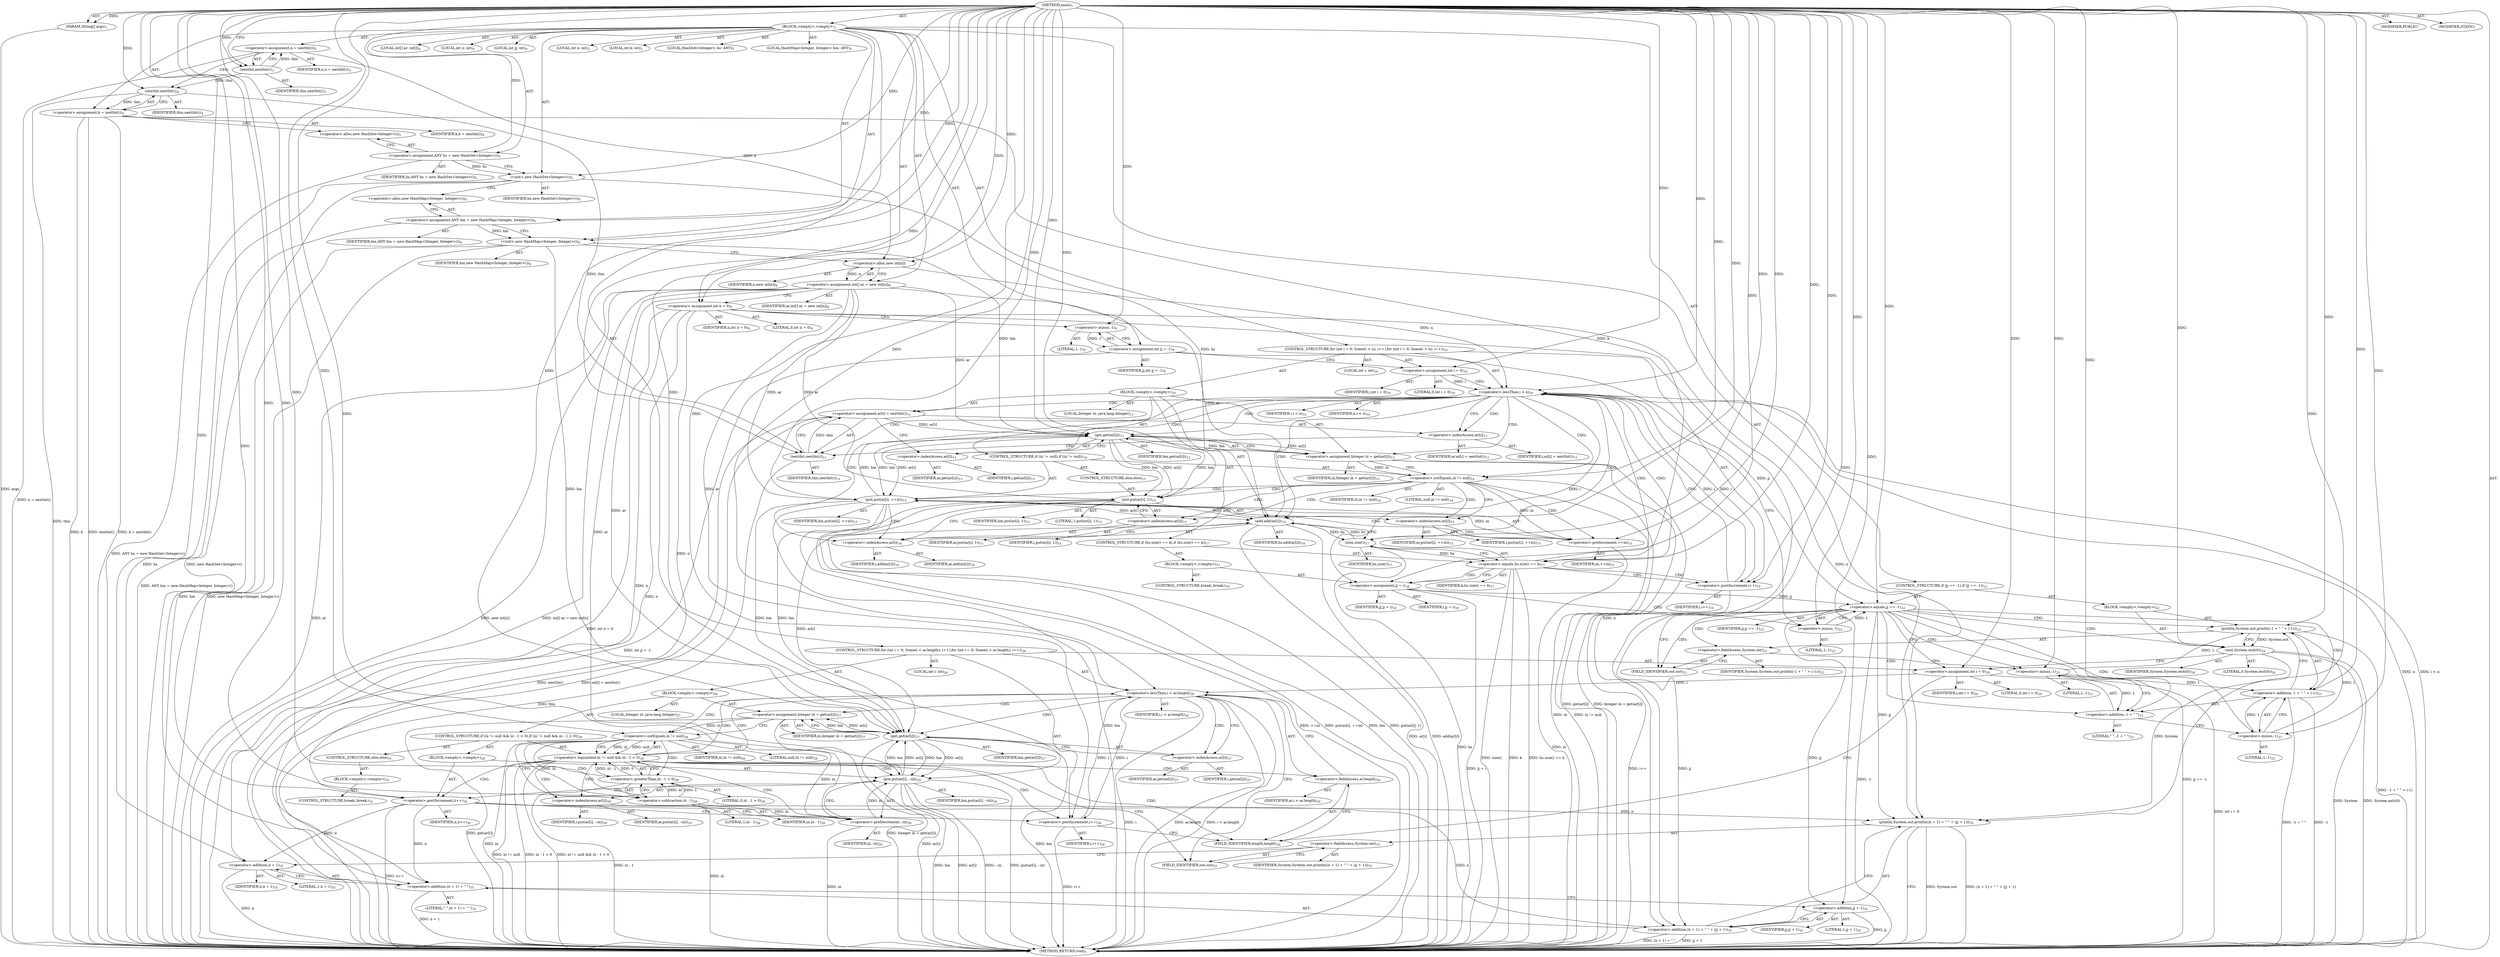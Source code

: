 digraph "main" {  
"21" [label = <(METHOD,main)<SUB>1</SUB>> ]
"22" [label = <(PARAM,String[] args)<SUB>1</SUB>> ]
"23" [label = <(BLOCK,&lt;empty&gt;,&lt;empty&gt;)<SUB>1</SUB>> ]
"24" [label = <(LOCAL,int n: int)<SUB>2</SUB>> ]
"25" [label = <(LOCAL,int k: int)<SUB>2</SUB>> ]
"26" [label = <(&lt;operator&gt;.assignment,n = nextInt())<SUB>3</SUB>> ]
"27" [label = <(IDENTIFIER,n,n = nextInt())<SUB>3</SUB>> ]
"28" [label = <(nextInt,nextInt())<SUB>3</SUB>> ]
"29" [label = <(IDENTIFIER,this,nextInt())<SUB>3</SUB>> ]
"30" [label = <(&lt;operator&gt;.assignment,k = nextInt())<SUB>4</SUB>> ]
"31" [label = <(IDENTIFIER,k,k = nextInt())<SUB>4</SUB>> ]
"32" [label = <(nextInt,nextInt())<SUB>4</SUB>> ]
"33" [label = <(IDENTIFIER,this,nextInt())<SUB>4</SUB>> ]
"4" [label = <(LOCAL,HashSet&lt;Integer&gt; hs: ANY)<SUB>5</SUB>> ]
"34" [label = <(&lt;operator&gt;.assignment,ANY hs = new HashSet&lt;Integer&gt;())<SUB>5</SUB>> ]
"35" [label = <(IDENTIFIER,hs,ANY hs = new HashSet&lt;Integer&gt;())<SUB>5</SUB>> ]
"36" [label = <(&lt;operator&gt;.alloc,new HashSet&lt;Integer&gt;())<SUB>5</SUB>> ]
"37" [label = <(&lt;init&gt;,new HashSet&lt;Integer&gt;())<SUB>5</SUB>> ]
"3" [label = <(IDENTIFIER,hs,new HashSet&lt;Integer&gt;())<SUB>5</SUB>> ]
"6" [label = <(LOCAL,HashMap&lt;Integer, Integer&gt; hm: ANY)<SUB>6</SUB>> ]
"38" [label = <(&lt;operator&gt;.assignment,ANY hm = new HashMap&lt;Integer, Integer&gt;())<SUB>6</SUB>> ]
"39" [label = <(IDENTIFIER,hm,ANY hm = new HashMap&lt;Integer, Integer&gt;())<SUB>6</SUB>> ]
"40" [label = <(&lt;operator&gt;.alloc,new HashMap&lt;Integer, Integer&gt;())<SUB>6</SUB>> ]
"41" [label = <(&lt;init&gt;,new HashMap&lt;Integer, Integer&gt;())<SUB>6</SUB>> ]
"5" [label = <(IDENTIFIER,hm,new HashMap&lt;Integer, Integer&gt;())<SUB>6</SUB>> ]
"42" [label = <(LOCAL,int[] ar: int[])<SUB>8</SUB>> ]
"43" [label = <(&lt;operator&gt;.assignment,int[] ar = new int[n])<SUB>8</SUB>> ]
"44" [label = <(IDENTIFIER,ar,int[] ar = new int[n])<SUB>8</SUB>> ]
"45" [label = <(&lt;operator&gt;.alloc,new int[n])> ]
"46" [label = <(IDENTIFIER,n,new int[n])<SUB>8</SUB>> ]
"47" [label = <(LOCAL,int ii: int)<SUB>9</SUB>> ]
"48" [label = <(LOCAL,int jj: int)<SUB>9</SUB>> ]
"49" [label = <(&lt;operator&gt;.assignment,int ii = 0)<SUB>9</SUB>> ]
"50" [label = <(IDENTIFIER,ii,int ii = 0)<SUB>9</SUB>> ]
"51" [label = <(LITERAL,0,int ii = 0)<SUB>9</SUB>> ]
"52" [label = <(&lt;operator&gt;.assignment,int jj = -1)<SUB>9</SUB>> ]
"53" [label = <(IDENTIFIER,jj,int jj = -1)<SUB>9</SUB>> ]
"54" [label = <(&lt;operator&gt;.minus,-1)<SUB>9</SUB>> ]
"55" [label = <(LITERAL,1,-1)<SUB>9</SUB>> ]
"56" [label = <(CONTROL_STRUCTURE,for (int i = 0; Some(i &lt; n); i++),for (int i = 0; Some(i &lt; n); i++))<SUB>10</SUB>> ]
"57" [label = <(LOCAL,int i: int)<SUB>10</SUB>> ]
"58" [label = <(&lt;operator&gt;.assignment,int i = 0)<SUB>10</SUB>> ]
"59" [label = <(IDENTIFIER,i,int i = 0)<SUB>10</SUB>> ]
"60" [label = <(LITERAL,0,int i = 0)<SUB>10</SUB>> ]
"61" [label = <(&lt;operator&gt;.lessThan,i &lt; n)<SUB>10</SUB>> ]
"62" [label = <(IDENTIFIER,i,i &lt; n)<SUB>10</SUB>> ]
"63" [label = <(IDENTIFIER,n,i &lt; n)<SUB>10</SUB>> ]
"64" [label = <(&lt;operator&gt;.postIncrement,i++)<SUB>10</SUB>> ]
"65" [label = <(IDENTIFIER,i,i++)<SUB>10</SUB>> ]
"66" [label = <(BLOCK,&lt;empty&gt;,&lt;empty&gt;)<SUB>10</SUB>> ]
"67" [label = <(&lt;operator&gt;.assignment,ar[i] = nextInt())<SUB>11</SUB>> ]
"68" [label = <(&lt;operator&gt;.indexAccess,ar[i])<SUB>11</SUB>> ]
"69" [label = <(IDENTIFIER,ar,ar[i] = nextInt())<SUB>11</SUB>> ]
"70" [label = <(IDENTIFIER,i,ar[i] = nextInt())<SUB>11</SUB>> ]
"71" [label = <(nextInt,nextInt())<SUB>11</SUB>> ]
"72" [label = <(IDENTIFIER,this,nextInt())<SUB>11</SUB>> ]
"73" [label = <(LOCAL,Integer iii: java.lang.Integer)<SUB>13</SUB>> ]
"74" [label = <(&lt;operator&gt;.assignment,Integer iii = get(ar[i]))<SUB>13</SUB>> ]
"75" [label = <(IDENTIFIER,iii,Integer iii = get(ar[i]))<SUB>13</SUB>> ]
"76" [label = <(get,get(ar[i]))<SUB>13</SUB>> ]
"77" [label = <(IDENTIFIER,hm,get(ar[i]))<SUB>13</SUB>> ]
"78" [label = <(&lt;operator&gt;.indexAccess,ar[i])<SUB>13</SUB>> ]
"79" [label = <(IDENTIFIER,ar,get(ar[i]))<SUB>13</SUB>> ]
"80" [label = <(IDENTIFIER,i,get(ar[i]))<SUB>13</SUB>> ]
"81" [label = <(CONTROL_STRUCTURE,if (iii != null),if (iii != null))<SUB>14</SUB>> ]
"82" [label = <(&lt;operator&gt;.notEquals,iii != null)<SUB>14</SUB>> ]
"83" [label = <(IDENTIFIER,iii,iii != null)<SUB>14</SUB>> ]
"84" [label = <(LITERAL,null,iii != null)<SUB>14</SUB>> ]
"85" [label = <(put,put(ar[i], ++iii))<SUB>15</SUB>> ]
"86" [label = <(IDENTIFIER,hm,put(ar[i], ++iii))<SUB>15</SUB>> ]
"87" [label = <(&lt;operator&gt;.indexAccess,ar[i])<SUB>15</SUB>> ]
"88" [label = <(IDENTIFIER,ar,put(ar[i], ++iii))<SUB>15</SUB>> ]
"89" [label = <(IDENTIFIER,i,put(ar[i], ++iii))<SUB>15</SUB>> ]
"90" [label = <(&lt;operator&gt;.preIncrement,++iii)<SUB>15</SUB>> ]
"91" [label = <(IDENTIFIER,iii,++iii)<SUB>15</SUB>> ]
"92" [label = <(CONTROL_STRUCTURE,else,else)<SUB>15</SUB>> ]
"93" [label = <(put,put(ar[i], 1))<SUB>15</SUB>> ]
"94" [label = <(IDENTIFIER,hm,put(ar[i], 1))<SUB>15</SUB>> ]
"95" [label = <(&lt;operator&gt;.indexAccess,ar[i])<SUB>15</SUB>> ]
"96" [label = <(IDENTIFIER,ar,put(ar[i], 1))<SUB>15</SUB>> ]
"97" [label = <(IDENTIFIER,i,put(ar[i], 1))<SUB>15</SUB>> ]
"98" [label = <(LITERAL,1,put(ar[i], 1))<SUB>15</SUB>> ]
"99" [label = <(add,add(ar[i]))<SUB>16</SUB>> ]
"100" [label = <(IDENTIFIER,hs,add(ar[i]))<SUB>16</SUB>> ]
"101" [label = <(&lt;operator&gt;.indexAccess,ar[i])<SUB>16</SUB>> ]
"102" [label = <(IDENTIFIER,ar,add(ar[i]))<SUB>16</SUB>> ]
"103" [label = <(IDENTIFIER,i,add(ar[i]))<SUB>16</SUB>> ]
"104" [label = <(CONTROL_STRUCTURE,if (hs.size() == k),if (hs.size() == k))<SUB>17</SUB>> ]
"105" [label = <(&lt;operator&gt;.equals,hs.size() == k)<SUB>17</SUB>> ]
"106" [label = <(size,size())<SUB>17</SUB>> ]
"107" [label = <(IDENTIFIER,hs,size())<SUB>17</SUB>> ]
"108" [label = <(IDENTIFIER,k,hs.size() == k)<SUB>17</SUB>> ]
"109" [label = <(BLOCK,&lt;empty&gt;,&lt;empty&gt;)<SUB>17</SUB>> ]
"110" [label = <(&lt;operator&gt;.assignment,jj = i)<SUB>18</SUB>> ]
"111" [label = <(IDENTIFIER,jj,jj = i)<SUB>18</SUB>> ]
"112" [label = <(IDENTIFIER,i,jj = i)<SUB>18</SUB>> ]
"113" [label = <(CONTROL_STRUCTURE,break;,break;)<SUB>19</SUB>> ]
"114" [label = <(CONTROL_STRUCTURE,if (jj == -1),if (jj == -1))<SUB>22</SUB>> ]
"115" [label = <(&lt;operator&gt;.equals,jj == -1)<SUB>22</SUB>> ]
"116" [label = <(IDENTIFIER,jj,jj == -1)<SUB>22</SUB>> ]
"117" [label = <(&lt;operator&gt;.minus,-1)<SUB>22</SUB>> ]
"118" [label = <(LITERAL,1,-1)<SUB>22</SUB>> ]
"119" [label = <(BLOCK,&lt;empty&gt;,&lt;empty&gt;)<SUB>22</SUB>> ]
"120" [label = <(println,System.out.println(-1 + &quot; &quot; + (-1)))<SUB>23</SUB>> ]
"121" [label = <(&lt;operator&gt;.fieldAccess,System.out)<SUB>23</SUB>> ]
"122" [label = <(IDENTIFIER,System,System.out.println(-1 + &quot; &quot; + (-1)))<SUB>23</SUB>> ]
"123" [label = <(FIELD_IDENTIFIER,out,out)<SUB>23</SUB>> ]
"124" [label = <(&lt;operator&gt;.addition,-1 + &quot; &quot; + (-1))<SUB>23</SUB>> ]
"125" [label = <(&lt;operator&gt;.addition,-1 + &quot; &quot;)<SUB>23</SUB>> ]
"126" [label = <(&lt;operator&gt;.minus,-1)<SUB>23</SUB>> ]
"127" [label = <(LITERAL,1,-1)<SUB>23</SUB>> ]
"128" [label = <(LITERAL,&quot; &quot;,-1 + &quot; &quot;)<SUB>23</SUB>> ]
"129" [label = <(&lt;operator&gt;.minus,-1)<SUB>23</SUB>> ]
"130" [label = <(LITERAL,1,-1)<SUB>23</SUB>> ]
"131" [label = <(exit,System.exit(0))<SUB>24</SUB>> ]
"132" [label = <(IDENTIFIER,System,System.exit(0))<SUB>24</SUB>> ]
"133" [label = <(LITERAL,0,System.exit(0))<SUB>24</SUB>> ]
"134" [label = <(CONTROL_STRUCTURE,for (int i = 0; Some(i &lt; ar.length); i++),for (int i = 0; Some(i &lt; ar.length); i++))<SUB>26</SUB>> ]
"135" [label = <(LOCAL,int i: int)<SUB>26</SUB>> ]
"136" [label = <(&lt;operator&gt;.assignment,int i = 0)<SUB>26</SUB>> ]
"137" [label = <(IDENTIFIER,i,int i = 0)<SUB>26</SUB>> ]
"138" [label = <(LITERAL,0,int i = 0)<SUB>26</SUB>> ]
"139" [label = <(&lt;operator&gt;.lessThan,i &lt; ar.length)<SUB>26</SUB>> ]
"140" [label = <(IDENTIFIER,i,i &lt; ar.length)<SUB>26</SUB>> ]
"141" [label = <(&lt;operator&gt;.fieldAccess,ar.length)<SUB>26</SUB>> ]
"142" [label = <(IDENTIFIER,ar,i &lt; ar.length)<SUB>26</SUB>> ]
"143" [label = <(FIELD_IDENTIFIER,length,length)<SUB>26</SUB>> ]
"144" [label = <(&lt;operator&gt;.postIncrement,i++)<SUB>26</SUB>> ]
"145" [label = <(IDENTIFIER,i,i++)<SUB>26</SUB>> ]
"146" [label = <(BLOCK,&lt;empty&gt;,&lt;empty&gt;)<SUB>26</SUB>> ]
"147" [label = <(LOCAL,Integer iii: java.lang.Integer)<SUB>27</SUB>> ]
"148" [label = <(&lt;operator&gt;.assignment,Integer iii = get(ar[i]))<SUB>27</SUB>> ]
"149" [label = <(IDENTIFIER,iii,Integer iii = get(ar[i]))<SUB>27</SUB>> ]
"150" [label = <(get,get(ar[i]))<SUB>27</SUB>> ]
"151" [label = <(IDENTIFIER,hm,get(ar[i]))<SUB>27</SUB>> ]
"152" [label = <(&lt;operator&gt;.indexAccess,ar[i])<SUB>27</SUB>> ]
"153" [label = <(IDENTIFIER,ar,get(ar[i]))<SUB>27</SUB>> ]
"154" [label = <(IDENTIFIER,i,get(ar[i]))<SUB>27</SUB>> ]
"155" [label = <(CONTROL_STRUCTURE,if (iii != null &amp;&amp; iii - 1 &gt; 0),if (iii != null &amp;&amp; iii - 1 &gt; 0))<SUB>28</SUB>> ]
"156" [label = <(&lt;operator&gt;.logicalAnd,iii != null &amp;&amp; iii - 1 &gt; 0)<SUB>28</SUB>> ]
"157" [label = <(&lt;operator&gt;.notEquals,iii != null)<SUB>28</SUB>> ]
"158" [label = <(IDENTIFIER,iii,iii != null)<SUB>28</SUB>> ]
"159" [label = <(LITERAL,null,iii != null)<SUB>28</SUB>> ]
"160" [label = <(&lt;operator&gt;.greaterThan,iii - 1 &gt; 0)<SUB>28</SUB>> ]
"161" [label = <(&lt;operator&gt;.subtraction,iii - 1)<SUB>28</SUB>> ]
"162" [label = <(IDENTIFIER,iii,iii - 1)<SUB>28</SUB>> ]
"163" [label = <(LITERAL,1,iii - 1)<SUB>28</SUB>> ]
"164" [label = <(LITERAL,0,iii - 1 &gt; 0)<SUB>28</SUB>> ]
"165" [label = <(BLOCK,&lt;empty&gt;,&lt;empty&gt;)<SUB>28</SUB>> ]
"166" [label = <(put,put(ar[i], --iii))<SUB>29</SUB>> ]
"167" [label = <(IDENTIFIER,hm,put(ar[i], --iii))<SUB>29</SUB>> ]
"168" [label = <(&lt;operator&gt;.indexAccess,ar[i])<SUB>29</SUB>> ]
"169" [label = <(IDENTIFIER,ar,put(ar[i], --iii))<SUB>29</SUB>> ]
"170" [label = <(IDENTIFIER,i,put(ar[i], --iii))<SUB>29</SUB>> ]
"171" [label = <(&lt;operator&gt;.preDecrement,--iii)<SUB>29</SUB>> ]
"172" [label = <(IDENTIFIER,iii,--iii)<SUB>29</SUB>> ]
"173" [label = <(&lt;operator&gt;.postIncrement,ii++)<SUB>30</SUB>> ]
"174" [label = <(IDENTIFIER,ii,ii++)<SUB>30</SUB>> ]
"175" [label = <(CONTROL_STRUCTURE,else,else)<SUB>31</SUB>> ]
"176" [label = <(BLOCK,&lt;empty&gt;,&lt;empty&gt;)<SUB>31</SUB>> ]
"177" [label = <(CONTROL_STRUCTURE,break;,break;)<SUB>32</SUB>> ]
"178" [label = <(println,System.out.println((ii + 1) + &quot; &quot; + (jj + 1)))<SUB>35</SUB>> ]
"179" [label = <(&lt;operator&gt;.fieldAccess,System.out)<SUB>35</SUB>> ]
"180" [label = <(IDENTIFIER,System,System.out.println((ii + 1) + &quot; &quot; + (jj + 1)))<SUB>35</SUB>> ]
"181" [label = <(FIELD_IDENTIFIER,out,out)<SUB>35</SUB>> ]
"182" [label = <(&lt;operator&gt;.addition,(ii + 1) + &quot; &quot; + (jj + 1))<SUB>35</SUB>> ]
"183" [label = <(&lt;operator&gt;.addition,(ii + 1) + &quot; &quot;)<SUB>35</SUB>> ]
"184" [label = <(&lt;operator&gt;.addition,ii + 1)<SUB>35</SUB>> ]
"185" [label = <(IDENTIFIER,ii,ii + 1)<SUB>35</SUB>> ]
"186" [label = <(LITERAL,1,ii + 1)<SUB>35</SUB>> ]
"187" [label = <(LITERAL,&quot; &quot;,(ii + 1) + &quot; &quot;)<SUB>35</SUB>> ]
"188" [label = <(&lt;operator&gt;.addition,jj + 1)<SUB>35</SUB>> ]
"189" [label = <(IDENTIFIER,jj,jj + 1)<SUB>35</SUB>> ]
"190" [label = <(LITERAL,1,jj + 1)<SUB>35</SUB>> ]
"191" [label = <(MODIFIER,PUBLIC)> ]
"192" [label = <(MODIFIER,STATIC)> ]
"193" [label = <(METHOD_RETURN,void)<SUB>1</SUB>> ]
  "21" -> "22"  [ label = "AST: "] 
  "21" -> "23"  [ label = "AST: "] 
  "21" -> "191"  [ label = "AST: "] 
  "21" -> "192"  [ label = "AST: "] 
  "21" -> "193"  [ label = "AST: "] 
  "23" -> "24"  [ label = "AST: "] 
  "23" -> "25"  [ label = "AST: "] 
  "23" -> "26"  [ label = "AST: "] 
  "23" -> "30"  [ label = "AST: "] 
  "23" -> "4"  [ label = "AST: "] 
  "23" -> "34"  [ label = "AST: "] 
  "23" -> "37"  [ label = "AST: "] 
  "23" -> "6"  [ label = "AST: "] 
  "23" -> "38"  [ label = "AST: "] 
  "23" -> "41"  [ label = "AST: "] 
  "23" -> "42"  [ label = "AST: "] 
  "23" -> "43"  [ label = "AST: "] 
  "23" -> "47"  [ label = "AST: "] 
  "23" -> "48"  [ label = "AST: "] 
  "23" -> "49"  [ label = "AST: "] 
  "23" -> "52"  [ label = "AST: "] 
  "23" -> "56"  [ label = "AST: "] 
  "23" -> "114"  [ label = "AST: "] 
  "23" -> "134"  [ label = "AST: "] 
  "23" -> "178"  [ label = "AST: "] 
  "26" -> "27"  [ label = "AST: "] 
  "26" -> "28"  [ label = "AST: "] 
  "28" -> "29"  [ label = "AST: "] 
  "30" -> "31"  [ label = "AST: "] 
  "30" -> "32"  [ label = "AST: "] 
  "32" -> "33"  [ label = "AST: "] 
  "34" -> "35"  [ label = "AST: "] 
  "34" -> "36"  [ label = "AST: "] 
  "37" -> "3"  [ label = "AST: "] 
  "38" -> "39"  [ label = "AST: "] 
  "38" -> "40"  [ label = "AST: "] 
  "41" -> "5"  [ label = "AST: "] 
  "43" -> "44"  [ label = "AST: "] 
  "43" -> "45"  [ label = "AST: "] 
  "45" -> "46"  [ label = "AST: "] 
  "49" -> "50"  [ label = "AST: "] 
  "49" -> "51"  [ label = "AST: "] 
  "52" -> "53"  [ label = "AST: "] 
  "52" -> "54"  [ label = "AST: "] 
  "54" -> "55"  [ label = "AST: "] 
  "56" -> "57"  [ label = "AST: "] 
  "56" -> "58"  [ label = "AST: "] 
  "56" -> "61"  [ label = "AST: "] 
  "56" -> "64"  [ label = "AST: "] 
  "56" -> "66"  [ label = "AST: "] 
  "58" -> "59"  [ label = "AST: "] 
  "58" -> "60"  [ label = "AST: "] 
  "61" -> "62"  [ label = "AST: "] 
  "61" -> "63"  [ label = "AST: "] 
  "64" -> "65"  [ label = "AST: "] 
  "66" -> "67"  [ label = "AST: "] 
  "66" -> "73"  [ label = "AST: "] 
  "66" -> "74"  [ label = "AST: "] 
  "66" -> "81"  [ label = "AST: "] 
  "66" -> "99"  [ label = "AST: "] 
  "66" -> "104"  [ label = "AST: "] 
  "67" -> "68"  [ label = "AST: "] 
  "67" -> "71"  [ label = "AST: "] 
  "68" -> "69"  [ label = "AST: "] 
  "68" -> "70"  [ label = "AST: "] 
  "71" -> "72"  [ label = "AST: "] 
  "74" -> "75"  [ label = "AST: "] 
  "74" -> "76"  [ label = "AST: "] 
  "76" -> "77"  [ label = "AST: "] 
  "76" -> "78"  [ label = "AST: "] 
  "78" -> "79"  [ label = "AST: "] 
  "78" -> "80"  [ label = "AST: "] 
  "81" -> "82"  [ label = "AST: "] 
  "81" -> "85"  [ label = "AST: "] 
  "81" -> "92"  [ label = "AST: "] 
  "82" -> "83"  [ label = "AST: "] 
  "82" -> "84"  [ label = "AST: "] 
  "85" -> "86"  [ label = "AST: "] 
  "85" -> "87"  [ label = "AST: "] 
  "85" -> "90"  [ label = "AST: "] 
  "87" -> "88"  [ label = "AST: "] 
  "87" -> "89"  [ label = "AST: "] 
  "90" -> "91"  [ label = "AST: "] 
  "92" -> "93"  [ label = "AST: "] 
  "93" -> "94"  [ label = "AST: "] 
  "93" -> "95"  [ label = "AST: "] 
  "93" -> "98"  [ label = "AST: "] 
  "95" -> "96"  [ label = "AST: "] 
  "95" -> "97"  [ label = "AST: "] 
  "99" -> "100"  [ label = "AST: "] 
  "99" -> "101"  [ label = "AST: "] 
  "101" -> "102"  [ label = "AST: "] 
  "101" -> "103"  [ label = "AST: "] 
  "104" -> "105"  [ label = "AST: "] 
  "104" -> "109"  [ label = "AST: "] 
  "105" -> "106"  [ label = "AST: "] 
  "105" -> "108"  [ label = "AST: "] 
  "106" -> "107"  [ label = "AST: "] 
  "109" -> "110"  [ label = "AST: "] 
  "109" -> "113"  [ label = "AST: "] 
  "110" -> "111"  [ label = "AST: "] 
  "110" -> "112"  [ label = "AST: "] 
  "114" -> "115"  [ label = "AST: "] 
  "114" -> "119"  [ label = "AST: "] 
  "115" -> "116"  [ label = "AST: "] 
  "115" -> "117"  [ label = "AST: "] 
  "117" -> "118"  [ label = "AST: "] 
  "119" -> "120"  [ label = "AST: "] 
  "119" -> "131"  [ label = "AST: "] 
  "120" -> "121"  [ label = "AST: "] 
  "120" -> "124"  [ label = "AST: "] 
  "121" -> "122"  [ label = "AST: "] 
  "121" -> "123"  [ label = "AST: "] 
  "124" -> "125"  [ label = "AST: "] 
  "124" -> "129"  [ label = "AST: "] 
  "125" -> "126"  [ label = "AST: "] 
  "125" -> "128"  [ label = "AST: "] 
  "126" -> "127"  [ label = "AST: "] 
  "129" -> "130"  [ label = "AST: "] 
  "131" -> "132"  [ label = "AST: "] 
  "131" -> "133"  [ label = "AST: "] 
  "134" -> "135"  [ label = "AST: "] 
  "134" -> "136"  [ label = "AST: "] 
  "134" -> "139"  [ label = "AST: "] 
  "134" -> "144"  [ label = "AST: "] 
  "134" -> "146"  [ label = "AST: "] 
  "136" -> "137"  [ label = "AST: "] 
  "136" -> "138"  [ label = "AST: "] 
  "139" -> "140"  [ label = "AST: "] 
  "139" -> "141"  [ label = "AST: "] 
  "141" -> "142"  [ label = "AST: "] 
  "141" -> "143"  [ label = "AST: "] 
  "144" -> "145"  [ label = "AST: "] 
  "146" -> "147"  [ label = "AST: "] 
  "146" -> "148"  [ label = "AST: "] 
  "146" -> "155"  [ label = "AST: "] 
  "148" -> "149"  [ label = "AST: "] 
  "148" -> "150"  [ label = "AST: "] 
  "150" -> "151"  [ label = "AST: "] 
  "150" -> "152"  [ label = "AST: "] 
  "152" -> "153"  [ label = "AST: "] 
  "152" -> "154"  [ label = "AST: "] 
  "155" -> "156"  [ label = "AST: "] 
  "155" -> "165"  [ label = "AST: "] 
  "155" -> "175"  [ label = "AST: "] 
  "156" -> "157"  [ label = "AST: "] 
  "156" -> "160"  [ label = "AST: "] 
  "157" -> "158"  [ label = "AST: "] 
  "157" -> "159"  [ label = "AST: "] 
  "160" -> "161"  [ label = "AST: "] 
  "160" -> "164"  [ label = "AST: "] 
  "161" -> "162"  [ label = "AST: "] 
  "161" -> "163"  [ label = "AST: "] 
  "165" -> "166"  [ label = "AST: "] 
  "165" -> "173"  [ label = "AST: "] 
  "166" -> "167"  [ label = "AST: "] 
  "166" -> "168"  [ label = "AST: "] 
  "166" -> "171"  [ label = "AST: "] 
  "168" -> "169"  [ label = "AST: "] 
  "168" -> "170"  [ label = "AST: "] 
  "171" -> "172"  [ label = "AST: "] 
  "173" -> "174"  [ label = "AST: "] 
  "175" -> "176"  [ label = "AST: "] 
  "176" -> "177"  [ label = "AST: "] 
  "178" -> "179"  [ label = "AST: "] 
  "178" -> "182"  [ label = "AST: "] 
  "179" -> "180"  [ label = "AST: "] 
  "179" -> "181"  [ label = "AST: "] 
  "182" -> "183"  [ label = "AST: "] 
  "182" -> "188"  [ label = "AST: "] 
  "183" -> "184"  [ label = "AST: "] 
  "183" -> "187"  [ label = "AST: "] 
  "184" -> "185"  [ label = "AST: "] 
  "184" -> "186"  [ label = "AST: "] 
  "188" -> "189"  [ label = "AST: "] 
  "188" -> "190"  [ label = "AST: "] 
  "26" -> "32"  [ label = "CFG: "] 
  "30" -> "36"  [ label = "CFG: "] 
  "34" -> "37"  [ label = "CFG: "] 
  "37" -> "40"  [ label = "CFG: "] 
  "38" -> "41"  [ label = "CFG: "] 
  "41" -> "45"  [ label = "CFG: "] 
  "43" -> "49"  [ label = "CFG: "] 
  "49" -> "54"  [ label = "CFG: "] 
  "52" -> "58"  [ label = "CFG: "] 
  "178" -> "193"  [ label = "CFG: "] 
  "28" -> "26"  [ label = "CFG: "] 
  "32" -> "30"  [ label = "CFG: "] 
  "36" -> "34"  [ label = "CFG: "] 
  "40" -> "38"  [ label = "CFG: "] 
  "45" -> "43"  [ label = "CFG: "] 
  "54" -> "52"  [ label = "CFG: "] 
  "58" -> "61"  [ label = "CFG: "] 
  "61" -> "68"  [ label = "CFG: "] 
  "61" -> "117"  [ label = "CFG: "] 
  "64" -> "61"  [ label = "CFG: "] 
  "115" -> "123"  [ label = "CFG: "] 
  "115" -> "136"  [ label = "CFG: "] 
  "136" -> "143"  [ label = "CFG: "] 
  "139" -> "152"  [ label = "CFG: "] 
  "139" -> "181"  [ label = "CFG: "] 
  "144" -> "143"  [ label = "CFG: "] 
  "179" -> "184"  [ label = "CFG: "] 
  "182" -> "178"  [ label = "CFG: "] 
  "67" -> "78"  [ label = "CFG: "] 
  "74" -> "82"  [ label = "CFG: "] 
  "99" -> "106"  [ label = "CFG: "] 
  "117" -> "115"  [ label = "CFG: "] 
  "120" -> "131"  [ label = "CFG: "] 
  "131" -> "136"  [ label = "CFG: "] 
  "141" -> "139"  [ label = "CFG: "] 
  "148" -> "157"  [ label = "CFG: "] 
  "181" -> "179"  [ label = "CFG: "] 
  "183" -> "188"  [ label = "CFG: "] 
  "188" -> "182"  [ label = "CFG: "] 
  "68" -> "71"  [ label = "CFG: "] 
  "71" -> "67"  [ label = "CFG: "] 
  "76" -> "74"  [ label = "CFG: "] 
  "82" -> "87"  [ label = "CFG: "] 
  "82" -> "95"  [ label = "CFG: "] 
  "85" -> "101"  [ label = "CFG: "] 
  "101" -> "99"  [ label = "CFG: "] 
  "105" -> "110"  [ label = "CFG: "] 
  "105" -> "64"  [ label = "CFG: "] 
  "121" -> "126"  [ label = "CFG: "] 
  "124" -> "120"  [ label = "CFG: "] 
  "143" -> "141"  [ label = "CFG: "] 
  "150" -> "148"  [ label = "CFG: "] 
  "156" -> "168"  [ label = "CFG: "] 
  "156" -> "181"  [ label = "CFG: "] 
  "184" -> "183"  [ label = "CFG: "] 
  "78" -> "76"  [ label = "CFG: "] 
  "87" -> "90"  [ label = "CFG: "] 
  "90" -> "85"  [ label = "CFG: "] 
  "93" -> "101"  [ label = "CFG: "] 
  "106" -> "105"  [ label = "CFG: "] 
  "110" -> "117"  [ label = "CFG: "] 
  "123" -> "121"  [ label = "CFG: "] 
  "125" -> "129"  [ label = "CFG: "] 
  "129" -> "124"  [ label = "CFG: "] 
  "152" -> "150"  [ label = "CFG: "] 
  "157" -> "156"  [ label = "CFG: "] 
  "157" -> "161"  [ label = "CFG: "] 
  "160" -> "156"  [ label = "CFG: "] 
  "166" -> "173"  [ label = "CFG: "] 
  "173" -> "144"  [ label = "CFG: "] 
  "95" -> "93"  [ label = "CFG: "] 
  "126" -> "125"  [ label = "CFG: "] 
  "161" -> "160"  [ label = "CFG: "] 
  "168" -> "171"  [ label = "CFG: "] 
  "171" -> "166"  [ label = "CFG: "] 
  "21" -> "28"  [ label = "CFG: "] 
  "22" -> "193"  [ label = "DDG: args"] 
  "26" -> "193"  [ label = "DDG: n = nextInt()"] 
  "30" -> "193"  [ label = "DDG: k"] 
  "32" -> "193"  [ label = "DDG: this"] 
  "30" -> "193"  [ label = "DDG: nextInt()"] 
  "30" -> "193"  [ label = "DDG: k = nextInt()"] 
  "34" -> "193"  [ label = "DDG: ANY hs = new HashSet&lt;Integer&gt;()"] 
  "37" -> "193"  [ label = "DDG: hs"] 
  "37" -> "193"  [ label = "DDG: new HashSet&lt;Integer&gt;()"] 
  "38" -> "193"  [ label = "DDG: ANY hm = new HashMap&lt;Integer, Integer&gt;()"] 
  "41" -> "193"  [ label = "DDG: hm"] 
  "41" -> "193"  [ label = "DDG: new HashMap&lt;Integer, Integer&gt;()"] 
  "43" -> "193"  [ label = "DDG: ar"] 
  "43" -> "193"  [ label = "DDG: new int[n]"] 
  "43" -> "193"  [ label = "DDG: int[] ar = new int[n]"] 
  "49" -> "193"  [ label = "DDG: int ii = 0"] 
  "52" -> "193"  [ label = "DDG: int jj = -1"] 
  "61" -> "193"  [ label = "DDG: n"] 
  "61" -> "193"  [ label = "DDG: i &lt; n"] 
  "71" -> "193"  [ label = "DDG: this"] 
  "67" -> "193"  [ label = "DDG: nextInt()"] 
  "67" -> "193"  [ label = "DDG: ar[i] = nextInt()"] 
  "74" -> "193"  [ label = "DDG: get(ar[i])"] 
  "74" -> "193"  [ label = "DDG: Integer iii = get(ar[i])"] 
  "82" -> "193"  [ label = "DDG: iii"] 
  "82" -> "193"  [ label = "DDG: iii != null"] 
  "93" -> "193"  [ label = "DDG: hm"] 
  "93" -> "193"  [ label = "DDG: put(ar[i], 1)"] 
  "85" -> "193"  [ label = "DDG: hm"] 
  "90" -> "193"  [ label = "DDG: iii"] 
  "85" -> "193"  [ label = "DDG: ++iii"] 
  "85" -> "193"  [ label = "DDG: put(ar[i], ++iii)"] 
  "99" -> "193"  [ label = "DDG: ar[i]"] 
  "99" -> "193"  [ label = "DDG: add(ar[i])"] 
  "106" -> "193"  [ label = "DDG: hs"] 
  "105" -> "193"  [ label = "DDG: size()"] 
  "105" -> "193"  [ label = "DDG: k"] 
  "105" -> "193"  [ label = "DDG: hs.size() == k"] 
  "64" -> "193"  [ label = "DDG: i++"] 
  "110" -> "193"  [ label = "DDG: jj = i"] 
  "115" -> "193"  [ label = "DDG: -1"] 
  "115" -> "193"  [ label = "DDG: jj == -1"] 
  "124" -> "193"  [ label = "DDG: -1 + &quot; &quot;"] 
  "124" -> "193"  [ label = "DDG: -1"] 
  "120" -> "193"  [ label = "DDG: -1 + &quot; &quot; + (-1)"] 
  "131" -> "193"  [ label = "DDG: System"] 
  "131" -> "193"  [ label = "DDG: System.exit(0)"] 
  "136" -> "193"  [ label = "DDG: int i = 0"] 
  "139" -> "193"  [ label = "DDG: i"] 
  "139" -> "193"  [ label = "DDG: ar.length"] 
  "139" -> "193"  [ label = "DDG: i &lt; ar.length"] 
  "150" -> "193"  [ label = "DDG: hm"] 
  "150" -> "193"  [ label = "DDG: ar[i]"] 
  "148" -> "193"  [ label = "DDG: get(ar[i])"] 
  "148" -> "193"  [ label = "DDG: Integer iii = get(ar[i])"] 
  "157" -> "193"  [ label = "DDG: iii"] 
  "156" -> "193"  [ label = "DDG: iii != null"] 
  "161" -> "193"  [ label = "DDG: iii"] 
  "160" -> "193"  [ label = "DDG: iii - 1"] 
  "156" -> "193"  [ label = "DDG: iii - 1 &gt; 0"] 
  "156" -> "193"  [ label = "DDG: iii != null &amp;&amp; iii - 1 &gt; 0"] 
  "178" -> "193"  [ label = "DDG: System.out"] 
  "184" -> "193"  [ label = "DDG: ii"] 
  "183" -> "193"  [ label = "DDG: ii + 1"] 
  "182" -> "193"  [ label = "DDG: (ii + 1) + &quot; &quot;"] 
  "188" -> "193"  [ label = "DDG: jj"] 
  "182" -> "193"  [ label = "DDG: jj + 1"] 
  "178" -> "193"  [ label = "DDG: (ii + 1) + &quot; &quot; + (jj + 1)"] 
  "166" -> "193"  [ label = "DDG: hm"] 
  "166" -> "193"  [ label = "DDG: ar[i]"] 
  "171" -> "193"  [ label = "DDG: iii"] 
  "166" -> "193"  [ label = "DDG: --iii"] 
  "166" -> "193"  [ label = "DDG: put(ar[i], --iii)"] 
  "173" -> "193"  [ label = "DDG: ii++"] 
  "144" -> "193"  [ label = "DDG: i++"] 
  "21" -> "22"  [ label = "DDG: "] 
  "28" -> "26"  [ label = "DDG: this"] 
  "32" -> "30"  [ label = "DDG: this"] 
  "21" -> "34"  [ label = "DDG: "] 
  "21" -> "38"  [ label = "DDG: "] 
  "45" -> "43"  [ label = "DDG: n"] 
  "21" -> "49"  [ label = "DDG: "] 
  "54" -> "52"  [ label = "DDG: 1"] 
  "34" -> "37"  [ label = "DDG: hs"] 
  "21" -> "37"  [ label = "DDG: "] 
  "38" -> "41"  [ label = "DDG: hm"] 
  "21" -> "41"  [ label = "DDG: "] 
  "21" -> "58"  [ label = "DDG: "] 
  "21" -> "136"  [ label = "DDG: "] 
  "131" -> "178"  [ label = "DDG: System"] 
  "49" -> "178"  [ label = "DDG: ii"] 
  "173" -> "178"  [ label = "DDG: ii"] 
  "21" -> "178"  [ label = "DDG: "] 
  "115" -> "178"  [ label = "DDG: jj"] 
  "21" -> "28"  [ label = "DDG: "] 
  "28" -> "32"  [ label = "DDG: this"] 
  "21" -> "32"  [ label = "DDG: "] 
  "26" -> "45"  [ label = "DDG: n"] 
  "21" -> "45"  [ label = "DDG: "] 
  "21" -> "54"  [ label = "DDG: "] 
  "58" -> "61"  [ label = "DDG: i"] 
  "64" -> "61"  [ label = "DDG: i"] 
  "21" -> "61"  [ label = "DDG: "] 
  "45" -> "61"  [ label = "DDG: n"] 
  "61" -> "64"  [ label = "DDG: i"] 
  "21" -> "64"  [ label = "DDG: "] 
  "71" -> "67"  [ label = "DDG: this"] 
  "76" -> "74"  [ label = "DDG: hm"] 
  "76" -> "74"  [ label = "DDG: ar[i]"] 
  "52" -> "115"  [ label = "DDG: jj"] 
  "110" -> "115"  [ label = "DDG: jj"] 
  "21" -> "115"  [ label = "DDG: "] 
  "117" -> "115"  [ label = "DDG: 1"] 
  "136" -> "139"  [ label = "DDG: i"] 
  "144" -> "139"  [ label = "DDG: i"] 
  "21" -> "139"  [ label = "DDG: "] 
  "43" -> "139"  [ label = "DDG: ar"] 
  "139" -> "144"  [ label = "DDG: i"] 
  "21" -> "144"  [ label = "DDG: "] 
  "150" -> "148"  [ label = "DDG: hm"] 
  "150" -> "148"  [ label = "DDG: ar[i]"] 
  "49" -> "182"  [ label = "DDG: ii"] 
  "173" -> "182"  [ label = "DDG: ii"] 
  "21" -> "182"  [ label = "DDG: "] 
  "115" -> "182"  [ label = "DDG: jj"] 
  "37" -> "99"  [ label = "DDG: hs"] 
  "106" -> "99"  [ label = "DDG: hs"] 
  "21" -> "99"  [ label = "DDG: "] 
  "43" -> "99"  [ label = "DDG: ar"] 
  "93" -> "99"  [ label = "DDG: ar[i]"] 
  "85" -> "99"  [ label = "DDG: ar[i]"] 
  "21" -> "117"  [ label = "DDG: "] 
  "126" -> "120"  [ label = "DDG: 1"] 
  "21" -> "120"  [ label = "DDG: "] 
  "129" -> "120"  [ label = "DDG: 1"] 
  "120" -> "131"  [ label = "DDG: System.out"] 
  "21" -> "131"  [ label = "DDG: "] 
  "49" -> "183"  [ label = "DDG: ii"] 
  "173" -> "183"  [ label = "DDG: ii"] 
  "21" -> "183"  [ label = "DDG: "] 
  "115" -> "188"  [ label = "DDG: jj"] 
  "21" -> "188"  [ label = "DDG: "] 
  "32" -> "71"  [ label = "DDG: this"] 
  "21" -> "71"  [ label = "DDG: "] 
  "41" -> "76"  [ label = "DDG: hm"] 
  "93" -> "76"  [ label = "DDG: hm"] 
  "85" -> "76"  [ label = "DDG: hm"] 
  "21" -> "76"  [ label = "DDG: "] 
  "43" -> "76"  [ label = "DDG: ar"] 
  "67" -> "76"  [ label = "DDG: ar[i]"] 
  "74" -> "82"  [ label = "DDG: iii"] 
  "21" -> "82"  [ label = "DDG: "] 
  "76" -> "85"  [ label = "DDG: hm"] 
  "21" -> "85"  [ label = "DDG: "] 
  "43" -> "85"  [ label = "DDG: ar"] 
  "76" -> "85"  [ label = "DDG: ar[i]"] 
  "90" -> "85"  [ label = "DDG: iii"] 
  "106" -> "105"  [ label = "DDG: hs"] 
  "30" -> "105"  [ label = "DDG: k"] 
  "21" -> "105"  [ label = "DDG: "] 
  "61" -> "110"  [ label = "DDG: i"] 
  "21" -> "110"  [ label = "DDG: "] 
  "126" -> "124"  [ label = "DDG: 1"] 
  "21" -> "124"  [ label = "DDG: "] 
  "129" -> "124"  [ label = "DDG: 1"] 
  "41" -> "150"  [ label = "DDG: hm"] 
  "93" -> "150"  [ label = "DDG: hm"] 
  "85" -> "150"  [ label = "DDG: hm"] 
  "166" -> "150"  [ label = "DDG: hm"] 
  "21" -> "150"  [ label = "DDG: "] 
  "43" -> "150"  [ label = "DDG: ar"] 
  "99" -> "150"  [ label = "DDG: ar[i]"] 
  "166" -> "150"  [ label = "DDG: ar[i]"] 
  "157" -> "156"  [ label = "DDG: iii"] 
  "157" -> "156"  [ label = "DDG: null"] 
  "160" -> "156"  [ label = "DDG: iii - 1"] 
  "160" -> "156"  [ label = "DDG: 0"] 
  "49" -> "184"  [ label = "DDG: ii"] 
  "173" -> "184"  [ label = "DDG: ii"] 
  "21" -> "184"  [ label = "DDG: "] 
  "82" -> "90"  [ label = "DDG: iii"] 
  "21" -> "90"  [ label = "DDG: "] 
  "76" -> "93"  [ label = "DDG: hm"] 
  "21" -> "93"  [ label = "DDG: "] 
  "43" -> "93"  [ label = "DDG: ar"] 
  "76" -> "93"  [ label = "DDG: ar[i]"] 
  "99" -> "106"  [ label = "DDG: hs"] 
  "21" -> "106"  [ label = "DDG: "] 
  "126" -> "125"  [ label = "DDG: 1"] 
  "21" -> "125"  [ label = "DDG: "] 
  "21" -> "129"  [ label = "DDG: "] 
  "148" -> "157"  [ label = "DDG: iii"] 
  "21" -> "157"  [ label = "DDG: "] 
  "161" -> "160"  [ label = "DDG: iii"] 
  "161" -> "160"  [ label = "DDG: 1"] 
  "21" -> "160"  [ label = "DDG: "] 
  "150" -> "166"  [ label = "DDG: hm"] 
  "21" -> "166"  [ label = "DDG: "] 
  "43" -> "166"  [ label = "DDG: ar"] 
  "150" -> "166"  [ label = "DDG: ar[i]"] 
  "171" -> "166"  [ label = "DDG: iii"] 
  "49" -> "173"  [ label = "DDG: ii"] 
  "21" -> "173"  [ label = "DDG: "] 
  "21" -> "126"  [ label = "DDG: "] 
  "157" -> "161"  [ label = "DDG: iii"] 
  "21" -> "161"  [ label = "DDG: "] 
  "157" -> "171"  [ label = "DDG: iii"] 
  "161" -> "171"  [ label = "DDG: iii"] 
  "21" -> "171"  [ label = "DDG: "] 
  "61" -> "68"  [ label = "CDG: "] 
  "61" -> "99"  [ label = "CDG: "] 
  "61" -> "67"  [ label = "CDG: "] 
  "61" -> "74"  [ label = "CDG: "] 
  "61" -> "106"  [ label = "CDG: "] 
  "61" -> "76"  [ label = "CDG: "] 
  "61" -> "82"  [ label = "CDG: "] 
  "61" -> "101"  [ label = "CDG: "] 
  "61" -> "71"  [ label = "CDG: "] 
  "61" -> "105"  [ label = "CDG: "] 
  "61" -> "78"  [ label = "CDG: "] 
  "115" -> "120"  [ label = "CDG: "] 
  "115" -> "131"  [ label = "CDG: "] 
  "115" -> "121"  [ label = "CDG: "] 
  "115" -> "123"  [ label = "CDG: "] 
  "115" -> "129"  [ label = "CDG: "] 
  "115" -> "126"  [ label = "CDG: "] 
  "115" -> "124"  [ label = "CDG: "] 
  "115" -> "125"  [ label = "CDG: "] 
  "139" -> "150"  [ label = "CDG: "] 
  "139" -> "157"  [ label = "CDG: "] 
  "139" -> "148"  [ label = "CDG: "] 
  "139" -> "152"  [ label = "CDG: "] 
  "139" -> "156"  [ label = "CDG: "] 
  "82" -> "85"  [ label = "CDG: "] 
  "82" -> "95"  [ label = "CDG: "] 
  "82" -> "87"  [ label = "CDG: "] 
  "82" -> "93"  [ label = "CDG: "] 
  "82" -> "90"  [ label = "CDG: "] 
  "105" -> "64"  [ label = "CDG: "] 
  "105" -> "61"  [ label = "CDG: "] 
  "105" -> "110"  [ label = "CDG: "] 
  "156" -> "141"  [ label = "CDG: "] 
  "156" -> "166"  [ label = "CDG: "] 
  "156" -> "168"  [ label = "CDG: "] 
  "156" -> "144"  [ label = "CDG: "] 
  "156" -> "143"  [ label = "CDG: "] 
  "156" -> "173"  [ label = "CDG: "] 
  "156" -> "139"  [ label = "CDG: "] 
  "156" -> "171"  [ label = "CDG: "] 
  "157" -> "160"  [ label = "CDG: "] 
  "157" -> "161"  [ label = "CDG: "] 
}
